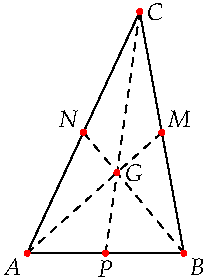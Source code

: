 settings.tex="pdflatex";

texpreamble("\usepackage{amsmath}
\usepackage{amsthm,amssymb}
\usepackage{mathpazo}
\usepackage[svgnames]{xcolor}
");
import graph;

size(140);

pair A=(0,0);
pair C=1.7dir(65);
pair B=dir(0);
pair M1=(C+B)/2;
pair G=2*M1/3;
pair M2=(A+B)/2;
pair M3=(C+A)/2;

draw(A--B--C--cycle);
draw(A--M1,dashed);
draw(B--M3,dashed);
draw(C--M2,dashed);


dot(Label("$A$",black),A,SW,red);
dot(Label("$C$",black),C,E,red);
dot(Label("$B$",black),B,SE,red);
dot(Label("$M$",black),M1,NE,red);
dot(Label("$P$",black),M2,S,red);
dot(Label("$N$",black),M3,NW,red);
dot(Label("$G$",black),G,1E,red);
